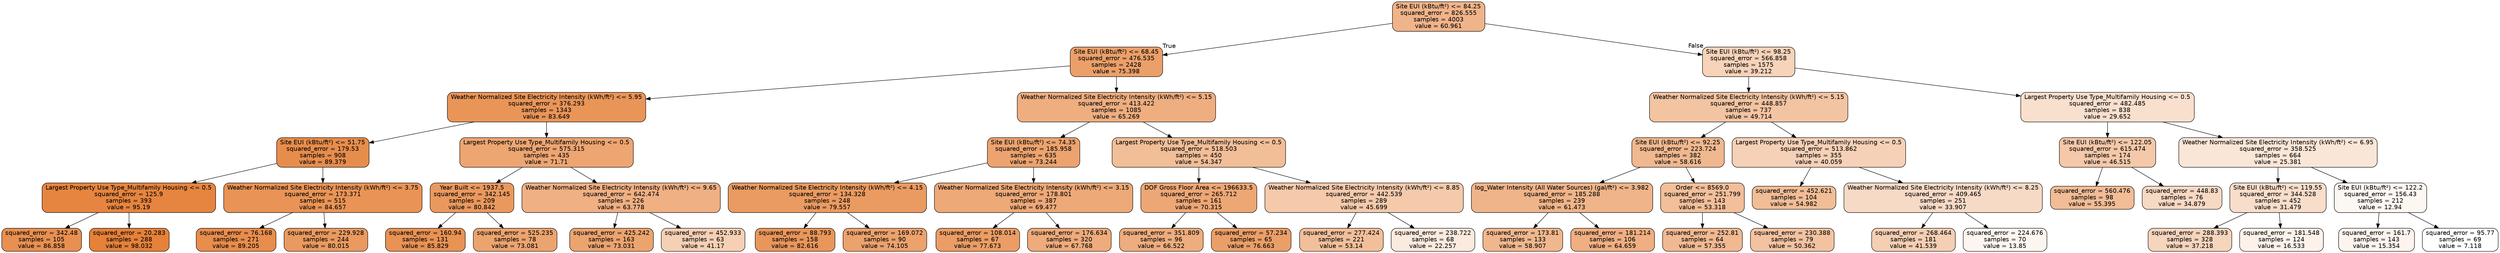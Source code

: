 digraph Tree {
node [shape=box, style="filled, rounded", color="black", fontname="helvetica"] ;
edge [fontname="helvetica"] ;
0 [label="Site EUI (kBtu/ft²) <= 84.25\nsquared_error = 826.555\nsamples = 4003\nvalue = 60.961", fillcolor="#f0b48a"] ;
1 [label="Site EUI (kBtu/ft²) <= 68.45\nsquared_error = 476.535\nsamples = 2428\nvalue = 75.398", fillcolor="#eba06a"] ;
0 -> 1 [labeldistance=2.5, labelangle=45, headlabel="True"] ;
2 [label="Weather Normalized Site Electricity Intensity (kWh/ft²) <= 5.95\nsquared_error = 376.293\nsamples = 1343\nvalue = 83.649", fillcolor="#e99558"] ;
1 -> 2 ;
3 [label="Site EUI (kBtu/ft²) <= 51.75\nsquared_error = 179.53\nsamples = 908\nvalue = 89.379", fillcolor="#e78d4c"] ;
2 -> 3 ;
4 [label="Largest Property Use Type_Multifamily Housing <= 0.5\nsquared_error = 125.9\nsamples = 393\nvalue = 95.19", fillcolor="#e6853f"] ;
3 -> 4 ;
5 [label="squared_error = 342.48\nsamples = 105\nvalue = 86.858", fillcolor="#e89051"] ;
4 -> 5 ;
6 [label="squared_error = 20.283\nsamples = 288\nvalue = 98.032", fillcolor="#e58139"] ;
4 -> 6 ;
7 [label="Weather Normalized Site Electricity Intensity (kWh/ft²) <= 3.75\nsquared_error = 173.371\nsamples = 515\nvalue = 84.657", fillcolor="#e99456"] ;
3 -> 7 ;
8 [label="squared_error = 76.168\nsamples = 271\nvalue = 89.205", fillcolor="#e88d4c"] ;
7 -> 8 ;
9 [label="squared_error = 229.928\nsamples = 244\nvalue = 80.015", fillcolor="#ea9a60"] ;
7 -> 9 ;
10 [label="Largest Property Use Type_Multifamily Housing <= 0.5\nsquared_error = 575.315\nsamples = 435\nvalue = 71.71", fillcolor="#eda572"] ;
2 -> 10 ;
11 [label="Year Built <= 1937.5\nsquared_error = 342.145\nsamples = 209\nvalue = 80.842", fillcolor="#ea995e"] ;
10 -> 11 ;
12 [label="squared_error = 160.94\nsamples = 131\nvalue = 85.829", fillcolor="#e89254"] ;
11 -> 12 ;
13 [label="squared_error = 525.235\nsamples = 78\nvalue = 73.081", fillcolor="#eca46f"] ;
11 -> 13 ;
14 [label="Weather Normalized Site Electricity Intensity (kWh/ft²) <= 9.65\nsquared_error = 642.474\nsamples = 226\nvalue = 63.778", fillcolor="#efb084"] ;
10 -> 14 ;
15 [label="squared_error = 425.242\nsamples = 163\nvalue = 73.031", fillcolor="#eca46f"] ;
14 -> 15 ;
16 [label="squared_error = 452.933\nsamples = 63\nvalue = 41.17", fillcolor="#f5d0b5"] ;
14 -> 16 ;
17 [label="Weather Normalized Site Electricity Intensity (kWh/ft²) <= 5.15\nsquared_error = 413.422\nsamples = 1085\nvalue = 65.269", fillcolor="#eeae80"] ;
1 -> 17 ;
18 [label="Site EUI (kBtu/ft²) <= 74.35\nsquared_error = 185.958\nsamples = 635\nvalue = 73.244", fillcolor="#eca36f"] ;
17 -> 18 ;
19 [label="Weather Normalized Site Electricity Intensity (kWh/ft²) <= 4.15\nsquared_error = 134.328\nsamples = 248\nvalue = 79.557", fillcolor="#ea9b61"] ;
18 -> 19 ;
20 [label="squared_error = 88.793\nsamples = 158\nvalue = 82.616", fillcolor="#e9965b"] ;
19 -> 20 ;
21 [label="squared_error = 169.072\nsamples = 90\nvalue = 74.105", fillcolor="#eca26d"] ;
19 -> 21 ;
22 [label="Weather Normalized Site Electricity Intensity (kWh/ft²) <= 3.15\nsquared_error = 178.801\nsamples = 387\nvalue = 69.477", fillcolor="#eda977"] ;
18 -> 22 ;
23 [label="squared_error = 108.014\nsamples = 67\nvalue = 77.673", fillcolor="#eb9d65"] ;
22 -> 23 ;
24 [label="squared_error = 176.634\nsamples = 320\nvalue = 67.768", fillcolor="#eeab7b"] ;
22 -> 24 ;
25 [label="Largest Property Use Type_Multifamily Housing <= 0.5\nsquared_error = 518.503\nsamples = 450\nvalue = 54.347", fillcolor="#f1be98"] ;
17 -> 25 ;
26 [label="DOF Gross Floor Area <= 196633.5\nsquared_error = 265.712\nsamples = 161\nvalue = 70.315", fillcolor="#eda775"] ;
25 -> 26 ;
27 [label="squared_error = 351.809\nsamples = 96\nvalue = 66.522", fillcolor="#eead7e"] ;
26 -> 27 ;
28 [label="squared_error = 57.234\nsamples = 65\nvalue = 76.663", fillcolor="#eb9f68"] ;
26 -> 28 ;
29 [label="Weather Normalized Site Electricity Intensity (kWh/ft²) <= 8.85\nsquared_error = 442.539\nsamples = 289\nvalue = 45.699", fillcolor="#f4caab"] ;
25 -> 29 ;
30 [label="squared_error = 277.424\nsamples = 221\nvalue = 53.14", fillcolor="#f2bf9b"] ;
29 -> 30 ;
31 [label="squared_error = 238.722\nsamples = 68\nvalue = 22.257", fillcolor="#fbeade"] ;
29 -> 31 ;
32 [label="Site EUI (kBtu/ft²) <= 98.25\nsquared_error = 566.858\nsamples = 1575\nvalue = 39.212", fillcolor="#f6d3b9"] ;
0 -> 32 [labeldistance=2.5, labelangle=-45, headlabel="False"] ;
33 [label="Weather Normalized Site Electricity Intensity (kWh/ft²) <= 5.15\nsquared_error = 448.857\nsamples = 737\nvalue = 49.714", fillcolor="#f3c4a2"] ;
32 -> 33 ;
34 [label="Site EUI (kBtu/ft²) <= 92.25\nsquared_error = 223.724\nsamples = 382\nvalue = 58.616", fillcolor="#f0b88f"] ;
33 -> 34 ;
35 [label="log_Water Intensity (All Water Sources) (gal/ft²) <= 3.982\nsquared_error = 185.288\nsamples = 239\nvalue = 61.473", fillcolor="#efb489"] ;
34 -> 35 ;
36 [label="squared_error = 173.81\nsamples = 133\nvalue = 58.907", fillcolor="#f0b78e"] ;
35 -> 36 ;
37 [label="squared_error = 181.214\nsamples = 106\nvalue = 64.659", fillcolor="#efaf82"] ;
35 -> 37 ;
38 [label="Order <= 8569.0\nsquared_error = 251.799\nsamples = 143\nvalue = 53.318", fillcolor="#f2bf9a"] ;
34 -> 38 ;
39 [label="squared_error = 252.81\nsamples = 64\nvalue = 57.355", fillcolor="#f1b992"] ;
38 -> 39 ;
40 [label="squared_error = 230.388\nsamples = 79\nvalue = 50.362", fillcolor="#f3c3a1"] ;
38 -> 40 ;
41 [label="Largest Property Use Type_Multifamily Housing <= 0.5\nsquared_error = 513.862\nsamples = 355\nvalue = 40.059", fillcolor="#f6d1b7"] ;
33 -> 41 ;
42 [label="squared_error = 452.621\nsamples = 104\nvalue = 54.982", fillcolor="#f1bd97"] ;
41 -> 42 ;
43 [label="Weather Normalized Site Electricity Intensity (kWh/ft²) <= 8.25\nsquared_error = 409.465\nsamples = 251\nvalue = 33.907", fillcolor="#f7dac5"] ;
41 -> 43 ;
44 [label="squared_error = 268.464\nsamples = 181\nvalue = 41.539", fillcolor="#f5cfb4"] ;
43 -> 44 ;
45 [label="squared_error = 224.676\nsamples = 70\nvalue = 13.85", fillcolor="#fdf6f0"] ;
43 -> 45 ;
46 [label="Largest Property Use Type_Multifamily Housing <= 0.5\nsquared_error = 482.485\nsamples = 838\nvalue = 29.652", fillcolor="#f9e0ce"] ;
32 -> 46 ;
47 [label="Site EUI (kBtu/ft²) <= 122.05\nsquared_error = 615.474\nsamples = 174\nvalue = 46.515", fillcolor="#f4c8a9"] ;
46 -> 47 ;
48 [label="squared_error = 560.476\nsamples = 98\nvalue = 55.395", fillcolor="#f1bc96"] ;
47 -> 48 ;
49 [label="squared_error = 448.83\nsamples = 76\nvalue = 34.879", fillcolor="#f7d9c3"] ;
47 -> 49 ;
50 [label="Weather Normalized Site Electricity Intensity (kWh/ft²) <= 6.95\nsquared_error = 358.525\nsamples = 664\nvalue = 25.381", fillcolor="#fae6d7"] ;
46 -> 50 ;
51 [label="Site EUI (kBtu/ft²) <= 119.55\nsquared_error = 344.528\nsamples = 452\nvalue = 31.479", fillcolor="#f8ddca"] ;
50 -> 51 ;
52 [label="squared_error = 288.393\nsamples = 328\nvalue = 37.218", fillcolor="#f6d5bd"] ;
51 -> 52 ;
53 [label="squared_error = 181.548\nsamples = 124\nvalue = 16.533", fillcolor="#fcf2ea"] ;
51 -> 53 ;
54 [label="Site EUI (kBtu/ft²) <= 122.2\nsquared_error = 156.43\nsamples = 212\nvalue = 12.94", fillcolor="#fdf7f2"] ;
50 -> 54 ;
55 [label="squared_error = 161.7\nsamples = 143\nvalue = 15.354", fillcolor="#fdf4ed"] ;
54 -> 55 ;
56 [label="squared_error = 95.77\nsamples = 69\nvalue = 7.118", fillcolor="#ffffff"] ;
54 -> 56 ;
}